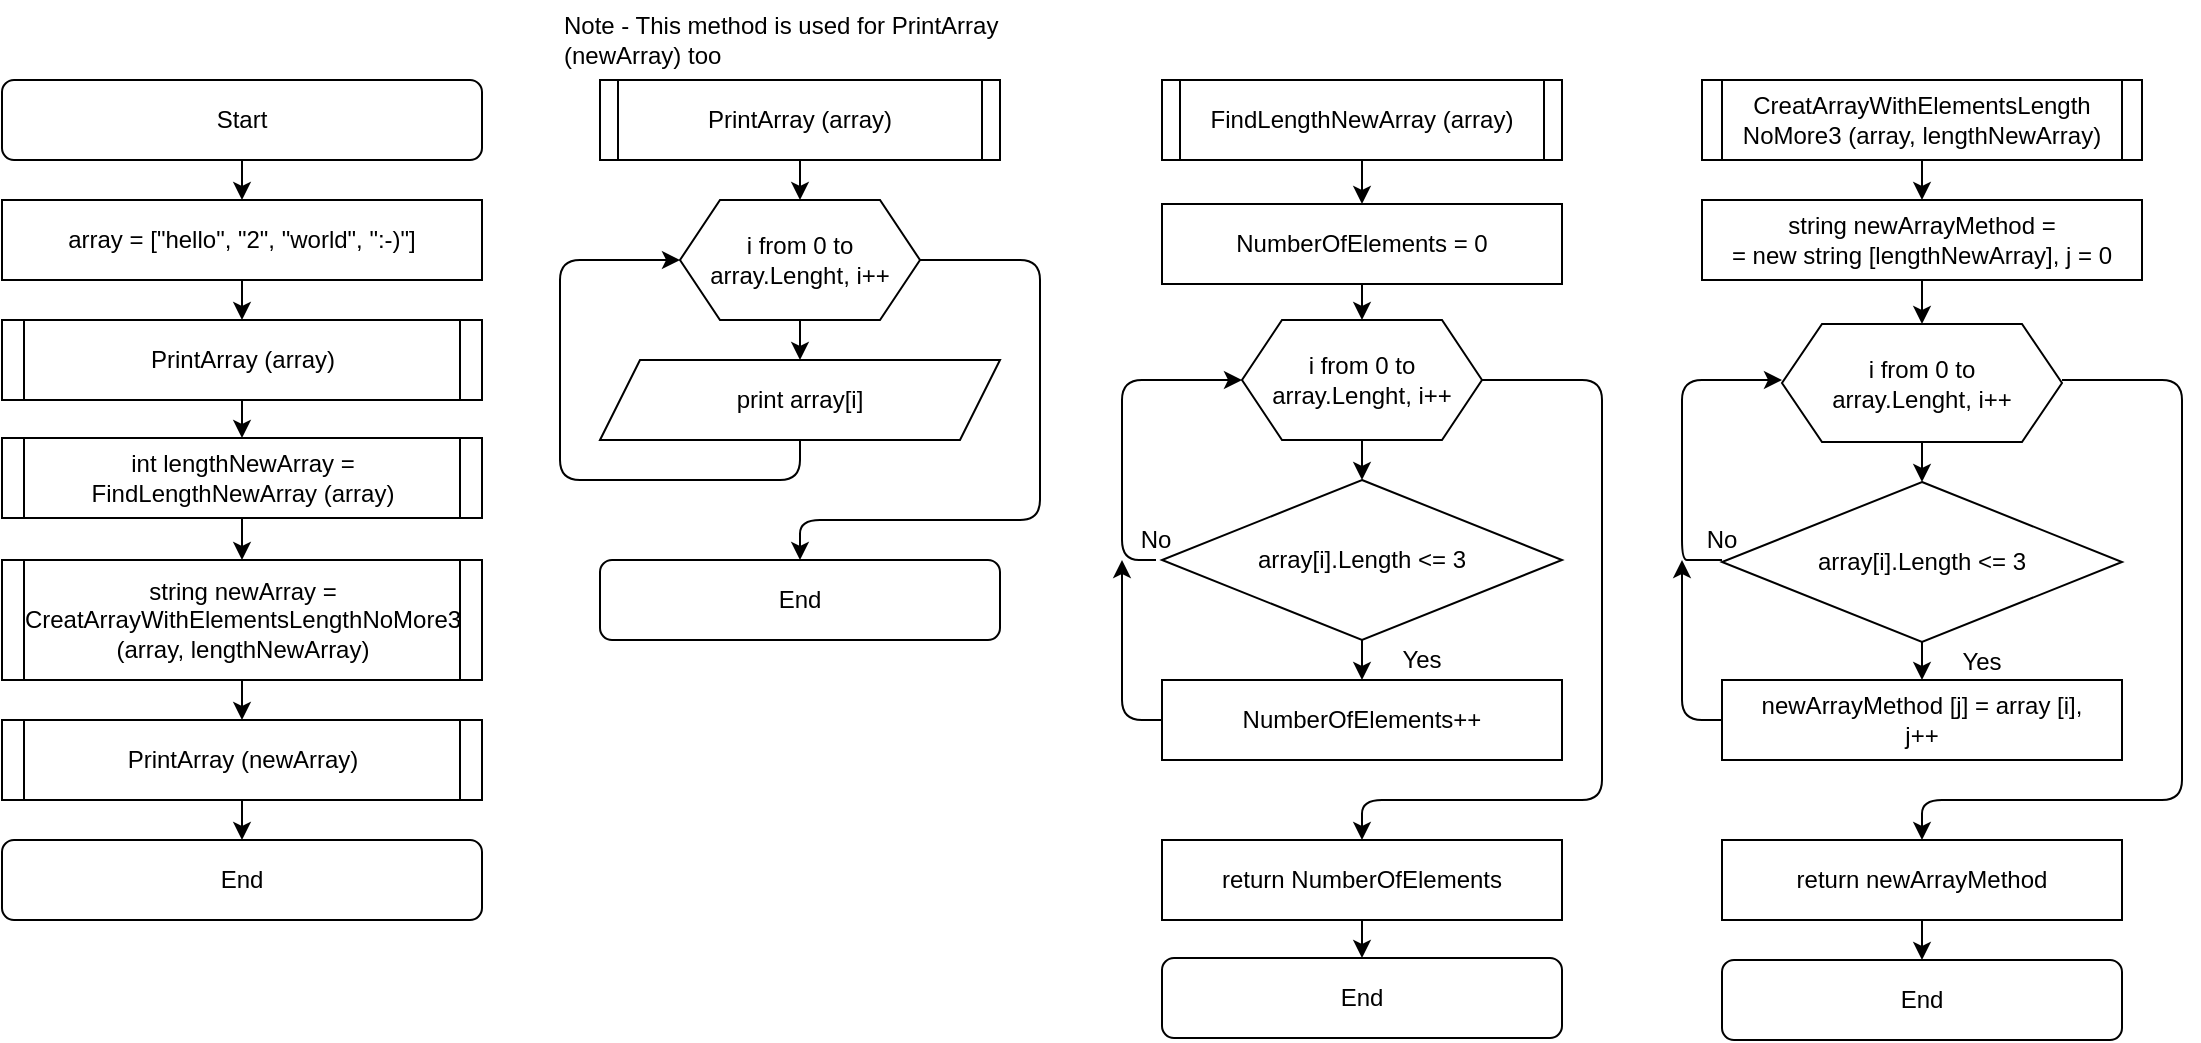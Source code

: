 <mxfile>
    <diagram id="3BhYl4R44DhxYdoZI2Xn" name="Страница 1">
        <mxGraphModel dx="698" dy="390" grid="1" gridSize="10" guides="1" tooltips="1" connect="1" arrows="1" fold="1" page="1" pageScale="1" pageWidth="1169" pageHeight="827" math="0" shadow="0">
            <root>
                <mxCell id="0"/>
                <mxCell id="1" parent="0"/>
                <mxCell id="2" value="Start" style="rounded=1;whiteSpace=wrap;html=1;" parent="1" vertex="1">
                    <mxGeometry x="40" y="40" width="240" height="40" as="geometry"/>
                </mxCell>
                <mxCell id="4" value="string newArray = CreatArrayWithElementsLengthNoMore3&lt;br&gt;(array, lengthNewArray)" style="shape=process;whiteSpace=wrap;html=1;backgroundOutline=1;size=0.045;" parent="1" vertex="1">
                    <mxGeometry x="40" y="280" width="240" height="60" as="geometry"/>
                </mxCell>
                <mxCell id="5" value="End" style="rounded=1;whiteSpace=wrap;html=1;" parent="1" vertex="1">
                    <mxGeometry x="40" y="420" width="240" height="40" as="geometry"/>
                </mxCell>
                <mxCell id="6" value="" style="endArrow=classic;html=1;exitX=0.5;exitY=1;exitDx=0;exitDy=0;entryX=0.5;entryY=0;entryDx=0;entryDy=0;" parent="1" source="2" target="58" edge="1">
                    <mxGeometry width="50" height="50" relative="1" as="geometry">
                        <mxPoint x="250" y="140" as="sourcePoint"/>
                        <mxPoint x="160" y="100" as="targetPoint"/>
                    </mxGeometry>
                </mxCell>
                <mxCell id="7" value="" style="endArrow=classic;html=1;entryX=0.5;entryY=0;entryDx=0;entryDy=0;exitX=0.5;exitY=1;exitDx=0;exitDy=0;" parent="1" source="4" target="10" edge="1">
                    <mxGeometry width="50" height="50" relative="1" as="geometry">
                        <mxPoint x="380" y="338" as="sourcePoint"/>
                        <mxPoint x="160" y="418" as="targetPoint"/>
                    </mxGeometry>
                </mxCell>
                <mxCell id="8" value="" style="endArrow=classic;html=1;exitX=0.5;exitY=1;exitDx=0;exitDy=0;entryX=0.5;entryY=0;entryDx=0;entryDy=0;" parent="1" source="10" target="5" edge="1">
                    <mxGeometry width="50" height="50" relative="1" as="geometry">
                        <mxPoint x="160" y="420" as="sourcePoint"/>
                        <mxPoint x="260" y="400" as="targetPoint"/>
                    </mxGeometry>
                </mxCell>
                <mxCell id="9" value="PrintArray (array)" style="shape=process;whiteSpace=wrap;html=1;backgroundOutline=1;size=0.045;" parent="1" vertex="1">
                    <mxGeometry x="40" y="160" width="240" height="40" as="geometry"/>
                </mxCell>
                <mxCell id="10" value="PrintArray (newArray)" style="shape=process;whiteSpace=wrap;html=1;backgroundOutline=1;size=0.045;" parent="1" vertex="1">
                    <mxGeometry x="40" y="360" width="240" height="40" as="geometry"/>
                </mxCell>
                <mxCell id="11" value="int lengthNewArray = FindLengthNewArray (array)" style="shape=process;whiteSpace=wrap;html=1;backgroundOutline=1;size=0.045;" parent="1" vertex="1">
                    <mxGeometry x="40" y="219" width="240" height="40" as="geometry"/>
                </mxCell>
                <mxCell id="12" value="" style="endArrow=classic;html=1;entryX=0.5;entryY=0;entryDx=0;entryDy=0;exitX=0.5;exitY=1;exitDx=0;exitDy=0;" parent="1" source="58" target="9" edge="1">
                    <mxGeometry width="50" height="50" relative="1" as="geometry">
                        <mxPoint x="170" y="150" as="sourcePoint"/>
                        <mxPoint x="340" y="348" as="targetPoint"/>
                    </mxGeometry>
                </mxCell>
                <mxCell id="13" value="" style="endArrow=classic;html=1;exitX=0.5;exitY=1;exitDx=0;exitDy=0;entryX=0.5;entryY=0;entryDx=0;entryDy=0;" parent="1" source="9" target="11" edge="1">
                    <mxGeometry width="50" height="50" relative="1" as="geometry">
                        <mxPoint x="300" y="398" as="sourcePoint"/>
                        <mxPoint x="350" y="348" as="targetPoint"/>
                    </mxGeometry>
                </mxCell>
                <mxCell id="14" value="" style="endArrow=classic;html=1;exitX=0.5;exitY=1;exitDx=0;exitDy=0;entryX=0.5;entryY=0;entryDx=0;entryDy=0;" parent="1" source="11" target="4" edge="1">
                    <mxGeometry width="50" height="50" relative="1" as="geometry">
                        <mxPoint x="280" y="398" as="sourcePoint"/>
                        <mxPoint x="330" y="348" as="targetPoint"/>
                    </mxGeometry>
                </mxCell>
                <mxCell id="15" value="&lt;span&gt;i from 0 to array.Lenght, i++&lt;/span&gt;" style="shape=hexagon;perimeter=hexagonPerimeter2;whiteSpace=wrap;html=1;fixedSize=1;" parent="1" vertex="1">
                    <mxGeometry x="379" y="100" width="120" height="60" as="geometry"/>
                </mxCell>
                <mxCell id="16" value="PrintArray (array)" style="shape=process;whiteSpace=wrap;html=1;backgroundOutline=1;size=0.045;" parent="1" vertex="1">
                    <mxGeometry x="339" y="40" width="200" height="40" as="geometry"/>
                </mxCell>
                <mxCell id="17" value="" style="endArrow=classic;html=1;exitX=0.5;exitY=1;exitDx=0;exitDy=0;entryX=0.5;entryY=0;entryDx=0;entryDy=0;" parent="1" source="16" target="15" edge="1">
                    <mxGeometry width="50" height="50" relative="1" as="geometry">
                        <mxPoint x="580" y="270" as="sourcePoint"/>
                        <mxPoint x="630" y="220" as="targetPoint"/>
                    </mxGeometry>
                </mxCell>
                <mxCell id="18" value="print array[i]" style="shape=parallelogram;perimeter=parallelogramPerimeter;whiteSpace=wrap;html=1;fixedSize=1;" parent="1" vertex="1">
                    <mxGeometry x="339" y="180" width="200" height="40" as="geometry"/>
                </mxCell>
                <mxCell id="19" value="" style="endArrow=classic;html=1;exitX=0.5;exitY=1;exitDx=0;exitDy=0;entryX=0.5;entryY=0;entryDx=0;entryDy=0;" parent="1" source="15" target="18" edge="1">
                    <mxGeometry width="50" height="50" relative="1" as="geometry">
                        <mxPoint x="419" y="360" as="sourcePoint"/>
                        <mxPoint x="469" y="310" as="targetPoint"/>
                    </mxGeometry>
                </mxCell>
                <mxCell id="20" value="End" style="rounded=1;whiteSpace=wrap;html=1;" parent="1" vertex="1">
                    <mxGeometry x="339" y="280" width="200" height="40" as="geometry"/>
                </mxCell>
                <mxCell id="21" value="" style="endArrow=classic;html=1;entryX=0;entryY=0.5;entryDx=0;entryDy=0;exitX=0.5;exitY=1;exitDx=0;exitDy=0;" parent="1" source="18" target="15" edge="1">
                    <mxGeometry width="50" height="50" relative="1" as="geometry">
                        <mxPoint x="439" y="240" as="sourcePoint"/>
                        <mxPoint x="379" y="140" as="targetPoint"/>
                        <Array as="points">
                            <mxPoint x="439" y="240"/>
                            <mxPoint x="319" y="240"/>
                            <mxPoint x="319" y="210"/>
                            <mxPoint x="319" y="130"/>
                        </Array>
                    </mxGeometry>
                </mxCell>
                <mxCell id="22" value="" style="endArrow=classic;html=1;exitX=1;exitY=0.5;exitDx=0;exitDy=0;entryX=0.5;entryY=0;entryDx=0;entryDy=0;" parent="1" source="15" target="20" edge="1">
                    <mxGeometry width="50" height="50" relative="1" as="geometry">
                        <mxPoint x="549" y="240" as="sourcePoint"/>
                        <mxPoint x="599" y="190" as="targetPoint"/>
                        <Array as="points">
                            <mxPoint x="559" y="130"/>
                            <mxPoint x="559" y="260"/>
                            <mxPoint x="439" y="260"/>
                        </Array>
                    </mxGeometry>
                </mxCell>
                <mxCell id="23" value="Note - This method is used for PrintArray (newArray) too" style="text;html=1;strokeColor=none;fillColor=none;align=left;verticalAlign=middle;whiteSpace=wrap;rounded=0;" parent="1" vertex="1">
                    <mxGeometry x="318.5" width="241" height="40" as="geometry"/>
                </mxCell>
                <mxCell id="24" value="FindLengthNewArray (array)" style="shape=process;whiteSpace=wrap;html=1;backgroundOutline=1;size=0.045;" parent="1" vertex="1">
                    <mxGeometry x="620" y="40" width="200" height="40" as="geometry"/>
                </mxCell>
                <mxCell id="25" value="NumberOfElements = 0" style="rounded=0;whiteSpace=wrap;html=1;" parent="1" vertex="1">
                    <mxGeometry x="620" y="102" width="200" height="40" as="geometry"/>
                </mxCell>
                <mxCell id="26" value="&lt;span&gt;i from 0 to array.Lenght, i++&lt;/span&gt;" style="shape=hexagon;perimeter=hexagonPerimeter2;whiteSpace=wrap;html=1;fixedSize=1;" parent="1" vertex="1">
                    <mxGeometry x="660" y="160" width="120" height="60" as="geometry"/>
                </mxCell>
                <mxCell id="27" value="array[i].Length &amp;lt;= 3" style="rhombus;whiteSpace=wrap;html=1;" parent="1" vertex="1">
                    <mxGeometry x="620" y="240" width="200" height="80" as="geometry"/>
                </mxCell>
                <mxCell id="28" value="NumberOfElements++" style="rounded=0;whiteSpace=wrap;html=1;" parent="1" vertex="1">
                    <mxGeometry x="620" y="340" width="200" height="40" as="geometry"/>
                </mxCell>
                <mxCell id="29" value="" style="endArrow=classic;html=1;exitX=0.5;exitY=1;exitDx=0;exitDy=0;entryX=0.5;entryY=0;entryDx=0;entryDy=0;" parent="1" source="24" target="25" edge="1">
                    <mxGeometry width="50" height="50" relative="1" as="geometry">
                        <mxPoint x="870" y="230" as="sourcePoint"/>
                        <mxPoint x="920" y="180" as="targetPoint"/>
                    </mxGeometry>
                </mxCell>
                <mxCell id="30" value="" style="endArrow=classic;html=1;exitX=0.5;exitY=1;exitDx=0;exitDy=0;entryX=0.5;entryY=0;entryDx=0;entryDy=0;" parent="1" source="25" target="26" edge="1">
                    <mxGeometry width="50" height="50" relative="1" as="geometry">
                        <mxPoint x="890" y="260" as="sourcePoint"/>
                        <mxPoint x="940" y="210" as="targetPoint"/>
                    </mxGeometry>
                </mxCell>
                <mxCell id="31" value="" style="endArrow=classic;html=1;exitX=0.5;exitY=1;exitDx=0;exitDy=0;entryX=0.5;entryY=0;entryDx=0;entryDy=0;" parent="1" source="26" target="27" edge="1">
                    <mxGeometry width="50" height="50" relative="1" as="geometry">
                        <mxPoint x="860" y="260" as="sourcePoint"/>
                        <mxPoint x="720" y="240" as="targetPoint"/>
                    </mxGeometry>
                </mxCell>
                <mxCell id="32" value="" style="endArrow=classic;html=1;exitX=0.5;exitY=1;exitDx=0;exitDy=0;entryX=0.5;entryY=0;entryDx=0;entryDy=0;" parent="1" source="27" target="28" edge="1">
                    <mxGeometry width="50" height="50" relative="1" as="geometry">
                        <mxPoint x="660" y="460" as="sourcePoint"/>
                        <mxPoint x="710" y="410" as="targetPoint"/>
                    </mxGeometry>
                </mxCell>
                <mxCell id="33" value="Yes" style="text;html=1;strokeColor=none;fillColor=none;align=center;verticalAlign=middle;whiteSpace=wrap;rounded=0;" parent="1" vertex="1">
                    <mxGeometry x="730" y="320" width="40" height="20" as="geometry"/>
                </mxCell>
                <mxCell id="34" value="No" style="text;html=1;strokeColor=none;fillColor=none;align=center;verticalAlign=middle;whiteSpace=wrap;rounded=0;" parent="1" vertex="1">
                    <mxGeometry x="597" y="260" width="40" height="20" as="geometry"/>
                </mxCell>
                <mxCell id="35" value="" style="endArrow=classic;html=1;entryX=0;entryY=0.5;entryDx=0;entryDy=0;exitX=0.5;exitY=1;exitDx=0;exitDy=0;" parent="1" source="34" target="26" edge="1">
                    <mxGeometry width="50" height="50" relative="1" as="geometry">
                        <mxPoint x="430" y="430" as="sourcePoint"/>
                        <mxPoint x="480" y="380" as="targetPoint"/>
                        <Array as="points">
                            <mxPoint x="600" y="280"/>
                            <mxPoint x="600" y="190"/>
                        </Array>
                    </mxGeometry>
                </mxCell>
                <mxCell id="36" value="" style="endArrow=classic;html=1;exitX=0;exitY=0.5;exitDx=0;exitDy=0;" parent="1" source="28" edge="1">
                    <mxGeometry width="50" height="50" relative="1" as="geometry">
                        <mxPoint x="470" y="430" as="sourcePoint"/>
                        <mxPoint x="600" y="280" as="targetPoint"/>
                        <Array as="points">
                            <mxPoint x="600" y="360"/>
                        </Array>
                    </mxGeometry>
                </mxCell>
                <mxCell id="37" value="End" style="rounded=1;whiteSpace=wrap;html=1;" parent="1" vertex="1">
                    <mxGeometry x="620" y="479" width="200" height="40" as="geometry"/>
                </mxCell>
                <mxCell id="38" value="" style="endArrow=classic;html=1;exitX=1;exitY=0.5;exitDx=0;exitDy=0;" parent="1" source="26" edge="1">
                    <mxGeometry width="50" height="50" relative="1" as="geometry">
                        <mxPoint x="860" y="320" as="sourcePoint"/>
                        <mxPoint x="720" y="420" as="targetPoint"/>
                        <Array as="points">
                            <mxPoint x="840" y="190"/>
                            <mxPoint x="840" y="400"/>
                            <mxPoint x="720" y="400"/>
                        </Array>
                    </mxGeometry>
                </mxCell>
                <mxCell id="39" value="return NumberOfElements" style="rounded=0;whiteSpace=wrap;html=1;" parent="1" vertex="1">
                    <mxGeometry x="620" y="420" width="200" height="40" as="geometry"/>
                </mxCell>
                <mxCell id="40" value="" style="endArrow=classic;html=1;exitX=0.5;exitY=1;exitDx=0;exitDy=0;entryX=0.5;entryY=0;entryDx=0;entryDy=0;" parent="1" source="39" target="37" edge="1">
                    <mxGeometry width="50" height="50" relative="1" as="geometry">
                        <mxPoint x="500" y="520" as="sourcePoint"/>
                        <mxPoint x="550" y="470" as="targetPoint"/>
                    </mxGeometry>
                </mxCell>
                <mxCell id="41" value="CreatArrayWithElementsLength&lt;br&gt;NoMore3 (array, lengthNewArray)" style="shape=process;whiteSpace=wrap;html=1;backgroundOutline=1;size=0.045;" parent="1" vertex="1">
                    <mxGeometry x="890" y="40" width="220" height="40" as="geometry"/>
                </mxCell>
                <mxCell id="42" value="&lt;span&gt;i from 0 to &lt;br&gt;array.Lenght, i++&lt;/span&gt;" style="shape=hexagon;perimeter=hexagonPerimeter2;whiteSpace=wrap;html=1;fixedSize=1;" parent="1" vertex="1">
                    <mxGeometry x="930" y="162" width="140" height="59" as="geometry"/>
                </mxCell>
                <mxCell id="43" value="string newArrayMethod = &lt;br&gt;= new string [lengthNewArray], j = 0" style="rounded=0;whiteSpace=wrap;html=1;" parent="1" vertex="1">
                    <mxGeometry x="890" y="100" width="220" height="40" as="geometry"/>
                </mxCell>
                <mxCell id="44" value="array[i].Length &amp;lt;= 3" style="rhombus;whiteSpace=wrap;html=1;" parent="1" vertex="1">
                    <mxGeometry x="900" y="241" width="200" height="80" as="geometry"/>
                </mxCell>
                <mxCell id="45" value="newArrayMethod [j] = array [i],&lt;br&gt;j++" style="rounded=0;whiteSpace=wrap;html=1;" parent="1" vertex="1">
                    <mxGeometry x="900" y="340" width="200" height="40" as="geometry"/>
                </mxCell>
                <mxCell id="46" value="Yes" style="text;html=1;strokeColor=none;fillColor=none;align=center;verticalAlign=middle;whiteSpace=wrap;rounded=0;" parent="1" vertex="1">
                    <mxGeometry x="1010" y="321" width="40" height="20" as="geometry"/>
                </mxCell>
                <mxCell id="47" value="" style="endArrow=classic;html=1;exitX=0.5;exitY=1;exitDx=0;exitDy=0;entryX=0.5;entryY=0;entryDx=0;entryDy=0;" parent="1" source="41" target="43" edge="1">
                    <mxGeometry width="50" height="50" relative="1" as="geometry">
                        <mxPoint x="850" y="230" as="sourcePoint"/>
                        <mxPoint x="900" y="180" as="targetPoint"/>
                    </mxGeometry>
                </mxCell>
                <mxCell id="48" value="" style="endArrow=classic;html=1;exitX=0.5;exitY=1;exitDx=0;exitDy=0;entryX=0.5;entryY=0;entryDx=0;entryDy=0;" parent="1" source="43" target="42" edge="1">
                    <mxGeometry width="50" height="50" relative="1" as="geometry">
                        <mxPoint x="890" y="200" as="sourcePoint"/>
                        <mxPoint x="940" y="150" as="targetPoint"/>
                    </mxGeometry>
                </mxCell>
                <mxCell id="49" value="" style="endArrow=classic;html=1;exitX=0.5;exitY=1;exitDx=0;exitDy=0;entryX=0.5;entryY=0;entryDx=0;entryDy=0;" parent="1" source="42" target="44" edge="1">
                    <mxGeometry width="50" height="50" relative="1" as="geometry">
                        <mxPoint x="860" y="260" as="sourcePoint"/>
                        <mxPoint x="910" y="210" as="targetPoint"/>
                    </mxGeometry>
                </mxCell>
                <mxCell id="50" value="No" style="text;html=1;strokeColor=none;fillColor=none;align=center;verticalAlign=middle;whiteSpace=wrap;rounded=0;" parent="1" vertex="1">
                    <mxGeometry x="880" y="260" width="40" height="20" as="geometry"/>
                </mxCell>
                <mxCell id="51" value="" style="endArrow=classic;html=1;entryX=0;entryY=0.5;entryDx=0;entryDy=0;exitX=0.5;exitY=1;exitDx=0;exitDy=0;" parent="1" source="50" edge="1">
                    <mxGeometry width="50" height="50" relative="1" as="geometry">
                        <mxPoint x="887" y="280" as="sourcePoint"/>
                        <mxPoint x="930" y="190" as="targetPoint"/>
                        <Array as="points">
                            <mxPoint x="890" y="280"/>
                            <mxPoint x="880" y="280"/>
                            <mxPoint x="880" y="240"/>
                            <mxPoint x="880" y="190"/>
                        </Array>
                    </mxGeometry>
                </mxCell>
                <mxCell id="52" value="" style="endArrow=classic;html=1;exitX=0.5;exitY=1;exitDx=0;exitDy=0;entryX=0.5;entryY=0;entryDx=0;entryDy=0;" parent="1" source="44" target="45" edge="1">
                    <mxGeometry width="50" height="50" relative="1" as="geometry">
                        <mxPoint x="950" y="480" as="sourcePoint"/>
                        <mxPoint x="1000" y="430" as="targetPoint"/>
                    </mxGeometry>
                </mxCell>
                <mxCell id="53" value="" style="endArrow=classic;html=1;exitX=0;exitY=0.5;exitDx=0;exitDy=0;" parent="1" source="45" edge="1">
                    <mxGeometry width="50" height="50" relative="1" as="geometry">
                        <mxPoint x="860" y="480" as="sourcePoint"/>
                        <mxPoint x="880" y="280" as="targetPoint"/>
                        <Array as="points">
                            <mxPoint x="880" y="360"/>
                        </Array>
                    </mxGeometry>
                </mxCell>
                <mxCell id="54" value="return newArrayMethod" style="rounded=0;whiteSpace=wrap;html=1;" parent="1" vertex="1">
                    <mxGeometry x="900" y="420" width="200" height="40" as="geometry"/>
                </mxCell>
                <mxCell id="55" value="" style="endArrow=classic;html=1;exitX=1;exitY=0.5;exitDx=0;exitDy=0;entryX=0.5;entryY=0;entryDx=0;entryDy=0;" parent="1" target="54" edge="1">
                    <mxGeometry width="50" height="50" relative="1" as="geometry">
                        <mxPoint x="1070" y="190" as="sourcePoint"/>
                        <mxPoint x="1010" y="420" as="targetPoint"/>
                        <Array as="points">
                            <mxPoint x="1130" y="190"/>
                            <mxPoint x="1130" y="400"/>
                            <mxPoint x="1000" y="400"/>
                        </Array>
                    </mxGeometry>
                </mxCell>
                <mxCell id="56" value="End" style="rounded=1;whiteSpace=wrap;html=1;" parent="1" vertex="1">
                    <mxGeometry x="900" y="480" width="200" height="40" as="geometry"/>
                </mxCell>
                <mxCell id="57" value="" style="endArrow=classic;html=1;exitX=0.5;exitY=1;exitDx=0;exitDy=0;entryX=0.5;entryY=0;entryDx=0;entryDy=0;" parent="1" source="54" target="56" edge="1">
                    <mxGeometry width="50" height="50" relative="1" as="geometry">
                        <mxPoint x="1040" y="600" as="sourcePoint"/>
                        <mxPoint x="1090" y="550" as="targetPoint"/>
                    </mxGeometry>
                </mxCell>
                <mxCell id="58" value="&lt;span&gt;array =&lt;/span&gt;&lt;span&gt;&amp;nbsp;[&quot;hello&quot;, &quot;2&quot;, &quot;world&quot;, &quot;:-)&quot;]&lt;/span&gt;" style="rounded=0;whiteSpace=wrap;html=1;" vertex="1" parent="1">
                    <mxGeometry x="40" y="100" width="240" height="40" as="geometry"/>
                </mxCell>
            </root>
        </mxGraphModel>
    </diagram>
</mxfile>